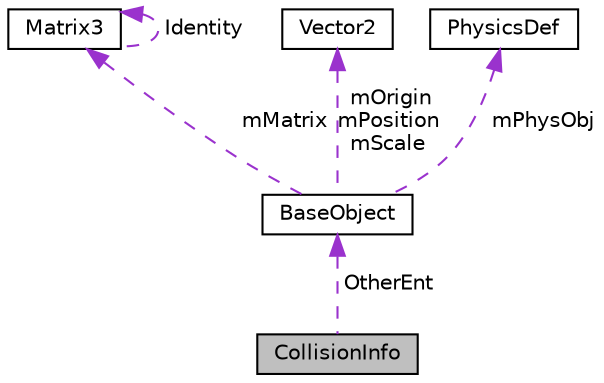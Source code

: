 digraph G
{
  edge [fontname="Helvetica",fontsize="10",labelfontname="Helvetica",labelfontsize="10"];
  node [fontname="Helvetica",fontsize="10",shape=record];
  Node1 [label="CollisionInfo",height=0.2,width=0.4,color="black", fillcolor="grey75", style="filled" fontcolor="black"];
  Node2 -> Node1 [dir="back",color="darkorchid3",fontsize="10",style="dashed",label=" OtherEnt" ,fontname="Helvetica"];
  Node2 [label="BaseObject",height=0.2,width=0.4,color="black", fillcolor="white", style="filled",URL="$class_base_object.html"];
  Node3 -> Node2 [dir="back",color="darkorchid3",fontsize="10",style="dashed",label=" mMatrix" ,fontname="Helvetica"];
  Node3 [label="Matrix3",height=0.2,width=0.4,color="black", fillcolor="white", style="filled",URL="$class_matrix3.html",tooltip="Utility class to manipulate 3x3 matrices of floats."];
  Node3 -> Node3 [dir="back",color="darkorchid3",fontsize="10",style="dashed",label=" Identity" ,fontname="Helvetica"];
  Node4 -> Node2 [dir="back",color="darkorchid3",fontsize="10",style="dashed",label=" mOrigin\nmPosition\nmScale" ,fontname="Helvetica"];
  Node4 [label="Vector2",height=0.2,width=0.4,color="black", fillcolor="white", style="filled",URL="$class_vector2.html"];
  Node5 -> Node2 [dir="back",color="darkorchid3",fontsize="10",style="dashed",label=" mPhysObj" ,fontname="Helvetica"];
  Node5 [label="PhysicsDef",height=0.2,width=0.4,color="black", fillcolor="white", style="filled",URL="$class_physics_def.html"];
}
